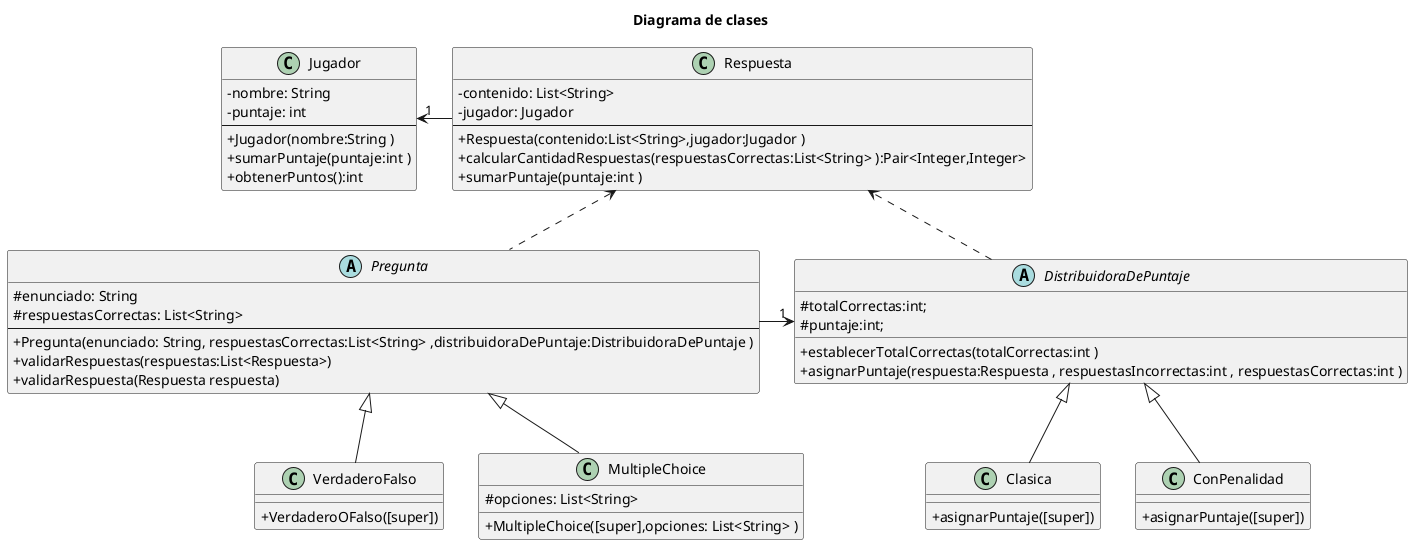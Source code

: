@startuml diagrama de clases
skinparam classAttributeIconSize 0
title Diagrama de clases

class Jugador{
    - nombre: String
    - puntaje: int
    ---
    + Jugador(nombre:String )
    + sumarPuntaje(puntaje:int )
    + obtenerPuntos():int
}

Class Respuesta {
    - contenido: List<String>
    - jugador: Jugador
    ---
    + Respuesta(contenido:List<String>,jugador:Jugador )
    + calcularCantidadRespuestas(respuestasCorrectas:List<String> ):Pair<Integer,Integer>
    + sumarPuntaje(puntaje:int )
}

 abstract class DistribuidoraDePuntaje {
     #totalCorrectas:int;
     #puntaje:int;
     + establecerTotalCorrectas(totalCorrectas:int )
     + asignarPuntaje(respuesta:Respuesta , respuestasIncorrectas:int , respuestasCorrectas:int )
}

class Clasica extends DistribuidoraDePuntaje{
     + asignarPuntaje([super])
}

class ConPenalidad extends DistribuidoraDePuntaje{
     + asignarPuntaje([super])
}

abstract class Pregunta {
    # enunciado: String
    # respuestasCorrectas: List<String>
    ---
    + Pregunta(enunciado: String, respuestasCorrectas:List<String> ,distribuidoraDePuntaje:DistribuidoraDePuntaje )
    + validarRespuestas(respuestas:List<Respuesta>)
    + validarRespuesta(Respuesta respuesta)
}

class VerdaderoFalso extends Pregunta {
    +VerdaderoOFalso([super])
}

class MultipleChoice extends Pregunta {
    #opciones: List<String>
    +MultipleChoice([super],opciones: List<String> )
    }


Jugador "1" <- Respuesta
Pregunta -> "1" DistribuidoraDePuntaje
Respuesta <.. Pregunta
DistribuidoraDePuntaje ..> Respuesta

@enduml